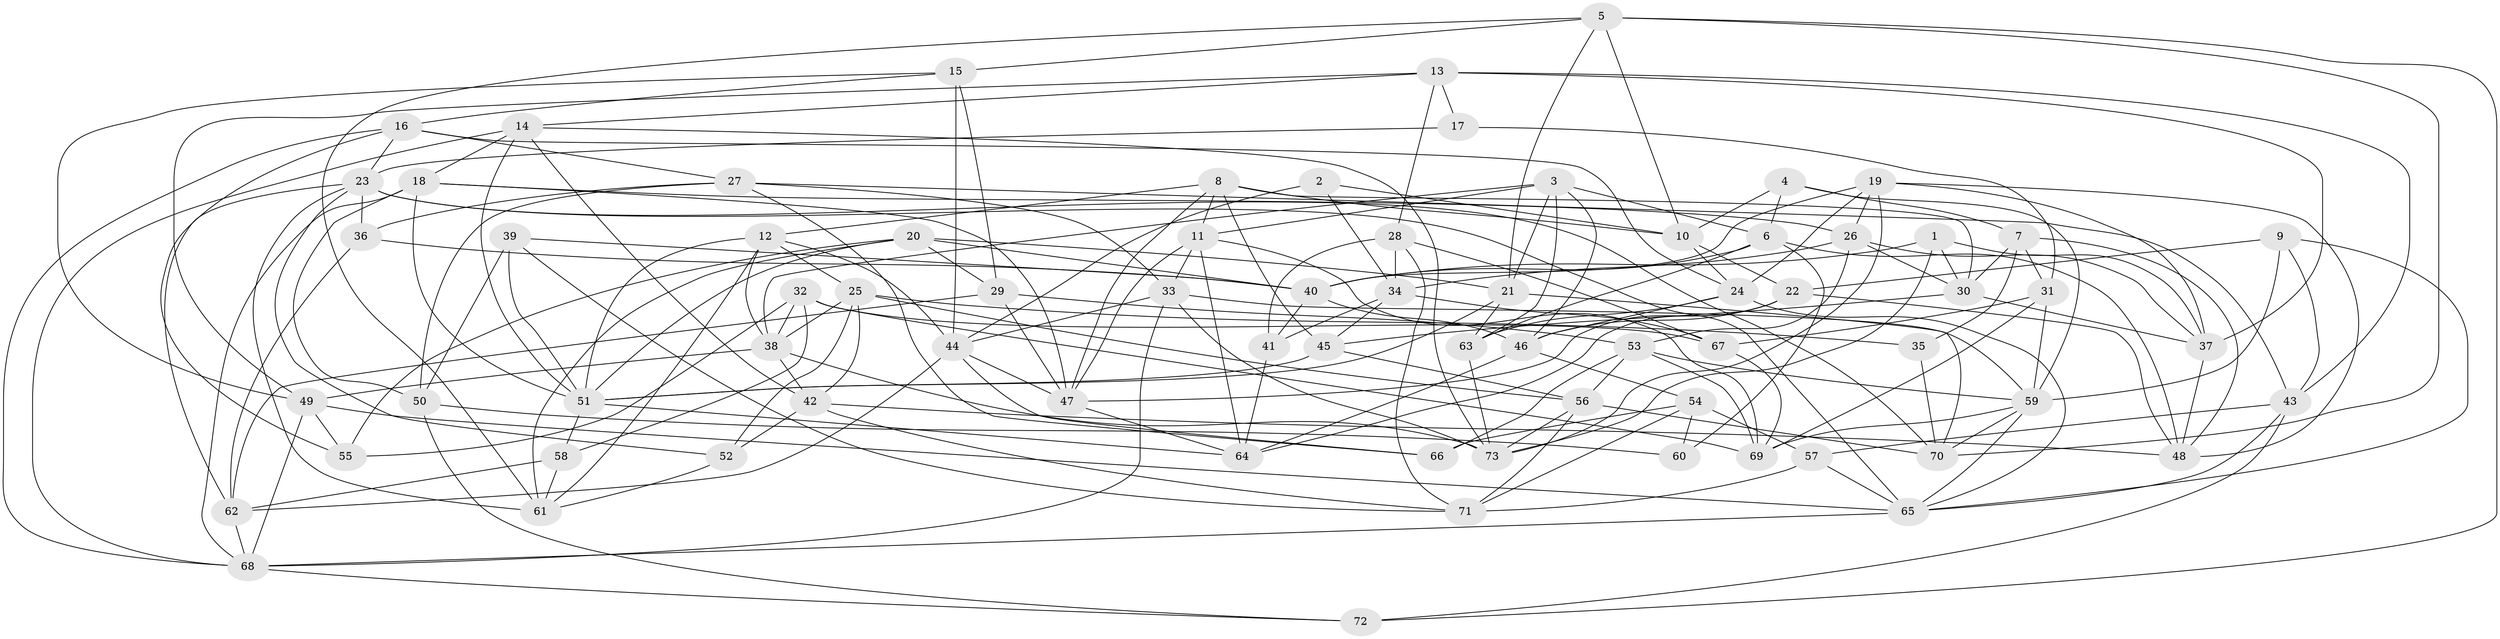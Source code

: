 // original degree distribution, {4: 1.0}
// Generated by graph-tools (version 1.1) at 2025/02/03/09/25 03:02:58]
// undirected, 73 vertices, 204 edges
graph export_dot {
graph [start="1"]
  node [color=gray90,style=filled];
  1;
  2;
  3;
  4;
  5;
  6;
  7;
  8;
  9;
  10;
  11;
  12;
  13;
  14;
  15;
  16;
  17;
  18;
  19;
  20;
  21;
  22;
  23;
  24;
  25;
  26;
  27;
  28;
  29;
  30;
  31;
  32;
  33;
  34;
  35;
  36;
  37;
  38;
  39;
  40;
  41;
  42;
  43;
  44;
  45;
  46;
  47;
  48;
  49;
  50;
  51;
  52;
  53;
  54;
  55;
  56;
  57;
  58;
  59;
  60;
  61;
  62;
  63;
  64;
  65;
  66;
  67;
  68;
  69;
  70;
  71;
  72;
  73;
  1 -- 30 [weight=1.0];
  1 -- 37 [weight=1.0];
  1 -- 40 [weight=1.0];
  1 -- 73 [weight=1.0];
  2 -- 10 [weight=1.0];
  2 -- 34 [weight=1.0];
  2 -- 44 [weight=2.0];
  3 -- 6 [weight=1.0];
  3 -- 11 [weight=1.0];
  3 -- 21 [weight=1.0];
  3 -- 38 [weight=1.0];
  3 -- 46 [weight=1.0];
  3 -- 63 [weight=1.0];
  4 -- 6 [weight=1.0];
  4 -- 7 [weight=1.0];
  4 -- 10 [weight=1.0];
  4 -- 59 [weight=1.0];
  5 -- 10 [weight=1.0];
  5 -- 15 [weight=1.0];
  5 -- 21 [weight=1.0];
  5 -- 61 [weight=1.0];
  5 -- 70 [weight=1.0];
  5 -- 72 [weight=1.0];
  6 -- 40 [weight=1.0];
  6 -- 48 [weight=1.0];
  6 -- 60 [weight=1.0];
  6 -- 63 [weight=1.0];
  7 -- 30 [weight=1.0];
  7 -- 31 [weight=1.0];
  7 -- 35 [weight=2.0];
  7 -- 48 [weight=1.0];
  8 -- 10 [weight=1.0];
  8 -- 11 [weight=1.0];
  8 -- 12 [weight=1.0];
  8 -- 30 [weight=1.0];
  8 -- 45 [weight=1.0];
  8 -- 47 [weight=1.0];
  9 -- 22 [weight=1.0];
  9 -- 43 [weight=1.0];
  9 -- 59 [weight=1.0];
  9 -- 65 [weight=1.0];
  10 -- 22 [weight=1.0];
  10 -- 24 [weight=1.0];
  11 -- 33 [weight=1.0];
  11 -- 47 [weight=1.0];
  11 -- 64 [weight=1.0];
  11 -- 69 [weight=1.0];
  12 -- 25 [weight=1.0];
  12 -- 38 [weight=1.0];
  12 -- 44 [weight=1.0];
  12 -- 51 [weight=1.0];
  12 -- 61 [weight=1.0];
  13 -- 14 [weight=1.0];
  13 -- 17 [weight=1.0];
  13 -- 28 [weight=1.0];
  13 -- 37 [weight=1.0];
  13 -- 43 [weight=1.0];
  13 -- 49 [weight=1.0];
  14 -- 18 [weight=1.0];
  14 -- 42 [weight=1.0];
  14 -- 51 [weight=1.0];
  14 -- 68 [weight=1.0];
  14 -- 73 [weight=1.0];
  15 -- 16 [weight=1.0];
  15 -- 29 [weight=1.0];
  15 -- 44 [weight=2.0];
  15 -- 49 [weight=1.0];
  16 -- 23 [weight=1.0];
  16 -- 24 [weight=1.0];
  16 -- 27 [weight=1.0];
  16 -- 55 [weight=1.0];
  16 -- 68 [weight=1.0];
  17 -- 23 [weight=1.0];
  17 -- 31 [weight=2.0];
  18 -- 26 [weight=1.0];
  18 -- 47 [weight=1.0];
  18 -- 50 [weight=1.0];
  18 -- 51 [weight=1.0];
  18 -- 68 [weight=1.0];
  19 -- 24 [weight=1.0];
  19 -- 26 [weight=1.0];
  19 -- 37 [weight=1.0];
  19 -- 40 [weight=1.0];
  19 -- 48 [weight=1.0];
  19 -- 73 [weight=1.0];
  20 -- 21 [weight=1.0];
  20 -- 29 [weight=1.0];
  20 -- 40 [weight=1.0];
  20 -- 51 [weight=1.0];
  20 -- 55 [weight=1.0];
  20 -- 61 [weight=1.0];
  21 -- 51 [weight=1.0];
  21 -- 63 [weight=1.0];
  21 -- 70 [weight=1.0];
  22 -- 46 [weight=1.0];
  22 -- 47 [weight=1.0];
  22 -- 48 [weight=1.0];
  22 -- 64 [weight=1.0];
  23 -- 36 [weight=1.0];
  23 -- 52 [weight=1.0];
  23 -- 61 [weight=1.0];
  23 -- 62 [weight=1.0];
  23 -- 65 [weight=1.0];
  23 -- 70 [weight=1.0];
  24 -- 46 [weight=1.0];
  24 -- 63 [weight=1.0];
  24 -- 65 [weight=1.0];
  25 -- 35 [weight=1.0];
  25 -- 38 [weight=1.0];
  25 -- 42 [weight=1.0];
  25 -- 52 [weight=1.0];
  25 -- 56 [weight=1.0];
  26 -- 30 [weight=1.0];
  26 -- 34 [weight=1.0];
  26 -- 37 [weight=1.0];
  26 -- 53 [weight=1.0];
  27 -- 33 [weight=1.0];
  27 -- 36 [weight=1.0];
  27 -- 43 [weight=1.0];
  27 -- 50 [weight=1.0];
  27 -- 66 [weight=1.0];
  28 -- 34 [weight=1.0];
  28 -- 41 [weight=1.0];
  28 -- 67 [weight=2.0];
  28 -- 71 [weight=1.0];
  29 -- 47 [weight=2.0];
  29 -- 53 [weight=1.0];
  29 -- 62 [weight=1.0];
  30 -- 37 [weight=1.0];
  30 -- 45 [weight=1.0];
  31 -- 59 [weight=1.0];
  31 -- 67 [weight=1.0];
  31 -- 69 [weight=1.0];
  32 -- 38 [weight=2.0];
  32 -- 55 [weight=1.0];
  32 -- 58 [weight=1.0];
  32 -- 67 [weight=1.0];
  32 -- 69 [weight=1.0];
  33 -- 44 [weight=1.0];
  33 -- 59 [weight=1.0];
  33 -- 68 [weight=1.0];
  33 -- 73 [weight=1.0];
  34 -- 41 [weight=1.0];
  34 -- 45 [weight=1.0];
  34 -- 67 [weight=1.0];
  35 -- 70 [weight=1.0];
  36 -- 40 [weight=1.0];
  36 -- 62 [weight=1.0];
  37 -- 48 [weight=1.0];
  38 -- 42 [weight=1.0];
  38 -- 49 [weight=1.0];
  38 -- 73 [weight=1.0];
  39 -- 40 [weight=1.0];
  39 -- 50 [weight=1.0];
  39 -- 51 [weight=1.0];
  39 -- 71 [weight=1.0];
  40 -- 41 [weight=1.0];
  40 -- 46 [weight=1.0];
  41 -- 64 [weight=1.0];
  42 -- 48 [weight=1.0];
  42 -- 52 [weight=1.0];
  42 -- 71 [weight=1.0];
  43 -- 57 [weight=1.0];
  43 -- 65 [weight=1.0];
  43 -- 72 [weight=1.0];
  44 -- 47 [weight=1.0];
  44 -- 62 [weight=1.0];
  44 -- 66 [weight=2.0];
  45 -- 51 [weight=2.0];
  45 -- 56 [weight=1.0];
  46 -- 54 [weight=1.0];
  46 -- 64 [weight=1.0];
  47 -- 64 [weight=1.0];
  49 -- 55 [weight=1.0];
  49 -- 65 [weight=1.0];
  49 -- 68 [weight=1.0];
  50 -- 60 [weight=2.0];
  50 -- 72 [weight=1.0];
  51 -- 58 [weight=1.0];
  51 -- 64 [weight=1.0];
  52 -- 61 [weight=1.0];
  53 -- 56 [weight=1.0];
  53 -- 59 [weight=1.0];
  53 -- 66 [weight=1.0];
  53 -- 69 [weight=1.0];
  54 -- 57 [weight=1.0];
  54 -- 60 [weight=1.0];
  54 -- 66 [weight=2.0];
  54 -- 71 [weight=1.0];
  56 -- 70 [weight=1.0];
  56 -- 71 [weight=1.0];
  56 -- 73 [weight=1.0];
  57 -- 65 [weight=1.0];
  57 -- 71 [weight=1.0];
  58 -- 61 [weight=1.0];
  58 -- 62 [weight=1.0];
  59 -- 65 [weight=1.0];
  59 -- 69 [weight=1.0];
  59 -- 70 [weight=1.0];
  62 -- 68 [weight=1.0];
  63 -- 73 [weight=2.0];
  65 -- 68 [weight=1.0];
  67 -- 69 [weight=1.0];
  68 -- 72 [weight=1.0];
}
